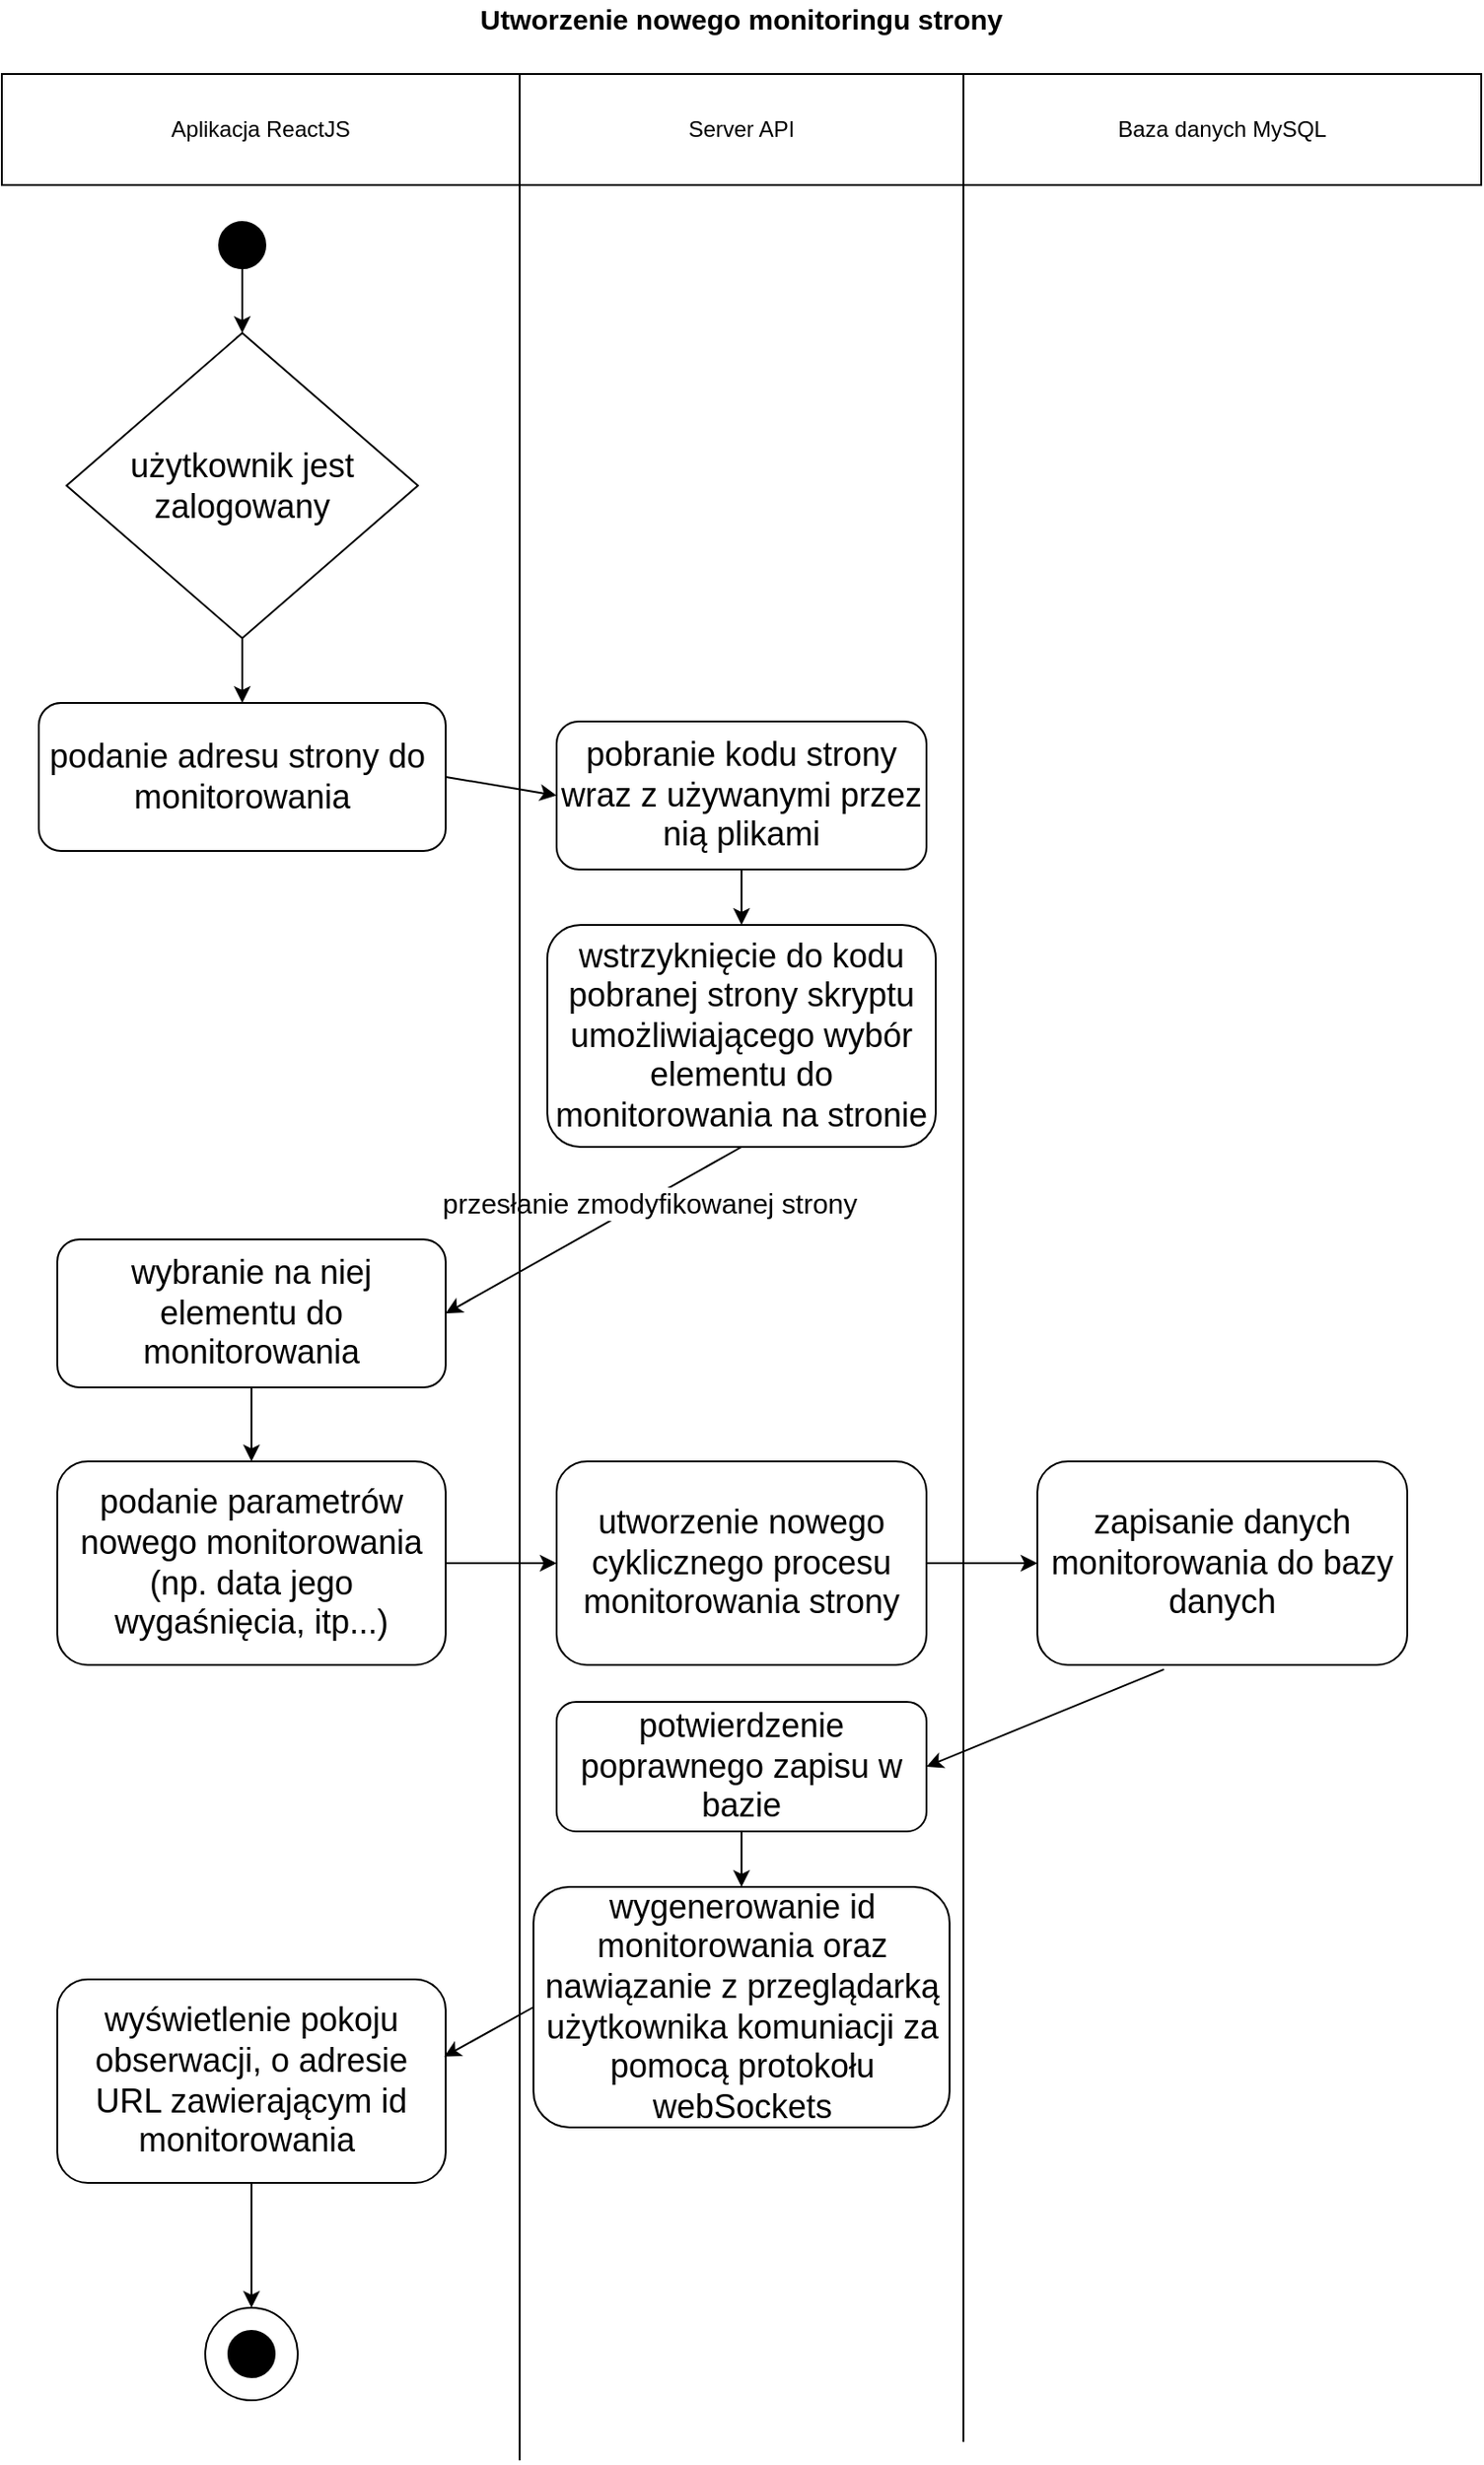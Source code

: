 <mxfile version="13.10.0" type="device"><diagram id="prtHgNgQTEPvFCAcTncT" name="Page-1"><mxGraphModel dx="723" dy="402" grid="1" gridSize="10" guides="1" tooltips="1" connect="1" arrows="1" fold="1" page="1" pageScale="1" pageWidth="827" pageHeight="1169" math="0" shadow="0"><root><mxCell id="0"/><mxCell id="1" parent="0"/><mxCell id="VB8yxAm5zlvKcu1gnmQt-4" value="Aplikacja ReactJS" style="rounded=0;whiteSpace=wrap;html=1;fillColor=none;" parent="1" vertex="1"><mxGeometry x="20" y="380" width="280" height="60" as="geometry"/></mxCell><mxCell id="VB8yxAm5zlvKcu1gnmQt-6" value="Server API" style="rounded=0;whiteSpace=wrap;html=1;fillColor=none;" parent="1" vertex="1"><mxGeometry x="300" y="380" width="240" height="60" as="geometry"/></mxCell><mxCell id="VB8yxAm5zlvKcu1gnmQt-7" value="Baza danych MySQL" style="rounded=0;whiteSpace=wrap;html=1;fillColor=none;" parent="1" vertex="1"><mxGeometry x="540" y="380" width="280" height="60" as="geometry"/></mxCell><mxCell id="VB8yxAm5zlvKcu1gnmQt-9" value="&lt;font style=&quot;font-size: 18px&quot;&gt;podanie adresu strony do&amp;nbsp; &amp;nbsp;monitorowania&amp;nbsp;&lt;/font&gt;" style="rounded=1;whiteSpace=wrap;html=1;fillColor=none;" parent="1" vertex="1"><mxGeometry x="40" y="720" width="220" height="80" as="geometry"/></mxCell><mxCell id="VB8yxAm5zlvKcu1gnmQt-10" value="&lt;font style=&quot;font-size: 18px&quot;&gt;pobranie kodu strony wraz z używanymi przez nią plikami&lt;/font&gt;" style="rounded=1;whiteSpace=wrap;html=1;fillColor=none;" parent="1" vertex="1"><mxGeometry x="320" y="730" width="200" height="80" as="geometry"/></mxCell><mxCell id="VB8yxAm5zlvKcu1gnmQt-11" value="&lt;font style=&quot;font-size: 18px&quot;&gt;wybranie na niej elementu do monitorowania&lt;/font&gt;" style="rounded=1;whiteSpace=wrap;html=1;fillColor=none;" parent="1" vertex="1"><mxGeometry x="50" y="1010" width="210" height="80" as="geometry"/></mxCell><mxCell id="VB8yxAm5zlvKcu1gnmQt-12" value="&lt;font style=&quot;font-size: 18px&quot;&gt;wstrzyknięcie do kodu pobranej strony skryptu umożliwiającego wybór elementu do monitorowania na stronie&lt;/font&gt;" style="rounded=1;whiteSpace=wrap;html=1;fillColor=none;" parent="1" vertex="1"><mxGeometry x="315" y="840" width="210" height="120" as="geometry"/></mxCell><mxCell id="VB8yxAm5zlvKcu1gnmQt-17" value="&lt;font style=&quot;font-size: 15px&quot;&gt;przesłanie zmodyfikowanej strony&lt;/font&gt;" style="endArrow=classic;html=1;entryX=1;entryY=0.5;entryDx=0;entryDy=0;exitX=0.5;exitY=1;exitDx=0;exitDy=0;" parent="1" source="VB8yxAm5zlvKcu1gnmQt-12" target="VB8yxAm5zlvKcu1gnmQt-11" edge="1"><mxGeometry x="-0.365" y="2" width="50" height="50" relative="1" as="geometry"><mxPoint x="310" y="1020" as="sourcePoint"/><mxPoint x="515" y="1225" as="targetPoint"/><mxPoint as="offset"/></mxGeometry></mxCell><mxCell id="VB8yxAm5zlvKcu1gnmQt-18" value="&lt;b&gt;&lt;font style=&quot;font-size: 15px&quot;&gt;Utworzenie nowego monitoringu strony&lt;/font&gt;&lt;/b&gt;" style="text;html=1;strokeColor=none;fillColor=none;align=center;verticalAlign=middle;whiteSpace=wrap;rounded=0;" parent="1" vertex="1"><mxGeometry x="257" y="340" width="326" height="20" as="geometry"/></mxCell><mxCell id="VB8yxAm5zlvKcu1gnmQt-27" value="" style="ellipse;whiteSpace=wrap;html=1;fillColor=#000000;" parent="1" vertex="1"><mxGeometry x="137.5" y="460" width="25" height="25" as="geometry"/></mxCell><mxCell id="VB8yxAm5zlvKcu1gnmQt-29" value="" style="endArrow=classic;html=1;entryX=0.5;entryY=0;entryDx=0;entryDy=0;exitX=0.5;exitY=1;exitDx=0;exitDy=0;" parent="1" source="VB8yxAm5zlvKcu1gnmQt-27" edge="1"><mxGeometry width="50" height="50" relative="1" as="geometry"><mxPoint x="188" y="678" as="sourcePoint"/><mxPoint x="150" y="520" as="targetPoint"/></mxGeometry></mxCell><mxCell id="VB8yxAm5zlvKcu1gnmQt-30" value="" style="endArrow=classic;html=1;exitX=1;exitY=0.5;exitDx=0;exitDy=0;entryX=0;entryY=0.5;entryDx=0;entryDy=0;" parent="1" source="VB8yxAm5zlvKcu1gnmQt-9" target="VB8yxAm5zlvKcu1gnmQt-10" edge="1"><mxGeometry width="50" height="50" relative="1" as="geometry"><mxPoint x="340" y="729.71" as="sourcePoint"/><mxPoint x="316" y="769.71" as="targetPoint"/></mxGeometry></mxCell><mxCell id="VB8yxAm5zlvKcu1gnmQt-32" value="" style="endArrow=classic;html=1;exitX=0.5;exitY=1;exitDx=0;exitDy=0;entryX=0.5;entryY=0;entryDx=0;entryDy=0;" parent="1" source="VB8yxAm5zlvKcu1gnmQt-11" target="VB8yxAm5zlvKcu1gnmQt-34" edge="1"><mxGeometry width="50" height="50" relative="1" as="geometry"><mxPoint x="95" y="1385" as="sourcePoint"/><mxPoint x="93" y="1415" as="targetPoint"/></mxGeometry></mxCell><mxCell id="VB8yxAm5zlvKcu1gnmQt-34" value="&lt;font style=&quot;font-size: 18px&quot;&gt;podanie parametrów nowego monitorowania (np. data jego wygaśnięcia, itp...)&lt;/font&gt;" style="rounded=1;whiteSpace=wrap;html=1;fillColor=none;" parent="1" vertex="1"><mxGeometry x="50" y="1130" width="210" height="110" as="geometry"/></mxCell><mxCell id="VB8yxAm5zlvKcu1gnmQt-35" value="" style="endArrow=classic;html=1;exitX=1;exitY=0.5;exitDx=0;exitDy=0;entryX=0;entryY=0.5;entryDx=0;entryDy=0;" parent="1" source="VB8yxAm5zlvKcu1gnmQt-34" target="VB8yxAm5zlvKcu1gnmQt-36" edge="1"><mxGeometry width="50" height="50" relative="1" as="geometry"><mxPoint x="215" y="1454.29" as="sourcePoint"/><mxPoint x="355" y="1454.29" as="targetPoint"/></mxGeometry></mxCell><mxCell id="VB8yxAm5zlvKcu1gnmQt-36" value="&lt;font style=&quot;font-size: 18px&quot;&gt;utworzenie nowego cyklicznego procesu monitorowania strony&lt;/font&gt;" style="rounded=1;whiteSpace=wrap;html=1;fillColor=none;" parent="1" vertex="1"><mxGeometry x="320" y="1130" width="200" height="110" as="geometry"/></mxCell><mxCell id="VB8yxAm5zlvKcu1gnmQt-38" value="&lt;font style=&quot;font-size: 18px&quot;&gt;zapisanie danych monitorowania do bazy danych&lt;/font&gt;" style="rounded=1;whiteSpace=wrap;html=1;fillColor=none;" parent="1" vertex="1"><mxGeometry x="580" y="1130" width="200" height="110" as="geometry"/></mxCell><mxCell id="VB8yxAm5zlvKcu1gnmQt-49" value="&lt;font style=&quot;font-size: 18px&quot;&gt;użytkownik jest zalogowany&lt;/font&gt;" style="rhombus;whiteSpace=wrap;html=1;fillColor=none;" parent="1" vertex="1"><mxGeometry x="55" y="520" width="190" height="165" as="geometry"/></mxCell><mxCell id="VB8yxAm5zlvKcu1gnmQt-53" value="" style="endArrow=classic;html=1;exitX=0.5;exitY=1;exitDx=0;exitDy=0;entryX=0.5;entryY=0;entryDx=0;entryDy=0;" parent="1" source="VB8yxAm5zlvKcu1gnmQt-49" target="VB8yxAm5zlvKcu1gnmQt-9" edge="1"><mxGeometry width="50" height="50" relative="1" as="geometry"><mxPoint x="-20" y="669.71" as="sourcePoint"/><mxPoint x="160" y="649.71" as="targetPoint"/></mxGeometry></mxCell><mxCell id="VB8yxAm5zlvKcu1gnmQt-54" value="" style="endArrow=classic;html=1;exitX=1;exitY=0.5;exitDx=0;exitDy=0;entryX=0;entryY=0.5;entryDx=0;entryDy=0;" parent="1" source="VB8yxAm5zlvKcu1gnmQt-36" target="VB8yxAm5zlvKcu1gnmQt-38" edge="1"><mxGeometry width="50" height="50" relative="1" as="geometry"><mxPoint x="575" y="1245.29" as="sourcePoint"/><mxPoint x="625" y="1195.29" as="targetPoint"/></mxGeometry></mxCell><mxCell id="VB8yxAm5zlvKcu1gnmQt-57" value="&lt;font style=&quot;font-size: 18px&quot;&gt;wygenerowanie id monitorowania oraz nawiązanie z przeglądarką użytkownika komuniacji za pomocą protokołu webSockets&lt;/font&gt;" style="rounded=1;whiteSpace=wrap;html=1;fillColor=none;" parent="1" vertex="1"><mxGeometry x="307.5" y="1360" width="225" height="130" as="geometry"/></mxCell><mxCell id="VB8yxAm5zlvKcu1gnmQt-58" value="&lt;font style=&quot;font-size: 18px&quot;&gt;wyświetlenie pokoju obserwacji, o adresie URL zawierającym id monitorowania&amp;nbsp;&lt;/font&gt;" style="rounded=1;whiteSpace=wrap;html=1;fillColor=none;" parent="1" vertex="1"><mxGeometry x="50" y="1410" width="210" height="110" as="geometry"/></mxCell><mxCell id="VB8yxAm5zlvKcu1gnmQt-59" value="" style="endArrow=classic;html=1;exitX=0;exitY=0.5;exitDx=0;exitDy=0;entryX=0.996;entryY=0.38;entryDx=0;entryDy=0;entryPerimeter=0;" parent="1" source="VB8yxAm5zlvKcu1gnmQt-57" target="VB8yxAm5zlvKcu1gnmQt-58" edge="1"><mxGeometry width="50" height="50" relative="1" as="geometry"><mxPoint x="285" y="1585" as="sourcePoint"/><mxPoint x="335" y="1535" as="targetPoint"/></mxGeometry></mxCell><mxCell id="VB8yxAm5zlvKcu1gnmQt-66" value="" style="endArrow=classic;html=1;fontSize=16;exitX=0.5;exitY=1;exitDx=0;exitDy=0;entryX=0.5;entryY=0;entryDx=0;entryDy=0;" parent="1" source="VB8yxAm5zlvKcu1gnmQt-10" target="VB8yxAm5zlvKcu1gnmQt-12" edge="1"><mxGeometry width="50" height="50" relative="1" as="geometry"><mxPoint x="180" y="940" as="sourcePoint"/><mxPoint x="230" y="890" as="targetPoint"/></mxGeometry></mxCell><mxCell id="VB8yxAm5zlvKcu1gnmQt-69" value="" style="endArrow=none;html=1;fontSize=15;entryX=0;entryY=1;entryDx=0;entryDy=0;" parent="1" target="VB8yxAm5zlvKcu1gnmQt-7" edge="1"><mxGeometry width="50" height="50" relative="1" as="geometry"><mxPoint x="540" y="1660" as="sourcePoint"/><mxPoint x="550" y="410" as="targetPoint"/></mxGeometry></mxCell><mxCell id="VB8yxAm5zlvKcu1gnmQt-70" value="" style="endArrow=none;html=1;fontSize=15;entryX=0;entryY=1;entryDx=0;entryDy=0;" parent="1" target="VB8yxAm5zlvKcu1gnmQt-6" edge="1"><mxGeometry width="50" height="50" relative="1" as="geometry"><mxPoint x="300" y="1670" as="sourcePoint"/><mxPoint x="550" y="130" as="targetPoint"/></mxGeometry></mxCell><mxCell id="VB8yxAm5zlvKcu1gnmQt-71" value="" style="endArrow=classic;html=1;fontSize=15;exitX=0.5;exitY=1;exitDx=0;exitDy=0;entryX=0.5;entryY=0;entryDx=0;entryDy=0;" parent="1" source="VB8yxAm5zlvKcu1gnmQt-58" target="VB8yxAm5zlvKcu1gnmQt-73" edge="1"><mxGeometry width="50" height="50" relative="1" as="geometry"><mxPoint x="160" y="1590" as="sourcePoint"/><mxPoint x="155" y="1580" as="targetPoint"/></mxGeometry></mxCell><mxCell id="VB8yxAm5zlvKcu1gnmQt-72" value="" style="ellipse;whiteSpace=wrap;html=1;fillColor=#000000;" parent="1" vertex="1"><mxGeometry x="142.5" y="1600" width="25" height="25" as="geometry"/></mxCell><mxCell id="VB8yxAm5zlvKcu1gnmQt-73" value="" style="ellipse;whiteSpace=wrap;html=1;aspect=fixed;fillColor=none;fontSize=15;" parent="1" vertex="1"><mxGeometry x="130" y="1587.5" width="50" height="50" as="geometry"/></mxCell><mxCell id="bJSeXjLP409uCPtUjZQt-1" value="&lt;font style=&quot;font-size: 18px&quot;&gt;potwierdzenie poprawnego zapisu w bazie&lt;/font&gt;" style="rounded=1;whiteSpace=wrap;html=1;fillColor=none;" vertex="1" parent="1"><mxGeometry x="320" y="1260" width="200" height="70" as="geometry"/></mxCell><mxCell id="bJSeXjLP409uCPtUjZQt-2" value="" style="endArrow=classic;html=1;exitX=0.5;exitY=1;exitDx=0;exitDy=0;entryX=0.5;entryY=0;entryDx=0;entryDy=0;" edge="1" parent="1" source="bJSeXjLP409uCPtUjZQt-1" target="VB8yxAm5zlvKcu1gnmQt-57"><mxGeometry width="50" height="50" relative="1" as="geometry"><mxPoint x="400" y="1380" as="sourcePoint"/><mxPoint x="419" y="1352" as="targetPoint"/></mxGeometry></mxCell><mxCell id="bJSeXjLP409uCPtUjZQt-3" value="" style="endArrow=classic;html=1;exitX=0.342;exitY=1.022;exitDx=0;exitDy=0;exitPerimeter=0;entryX=1;entryY=0.5;entryDx=0;entryDy=0;" edge="1" parent="1" source="VB8yxAm5zlvKcu1gnmQt-38" target="bJSeXjLP409uCPtUjZQt-1"><mxGeometry width="50" height="50" relative="1" as="geometry"><mxPoint x="630" y="1330" as="sourcePoint"/><mxPoint x="680" y="1280" as="targetPoint"/></mxGeometry></mxCell></root></mxGraphModel></diagram></mxfile>